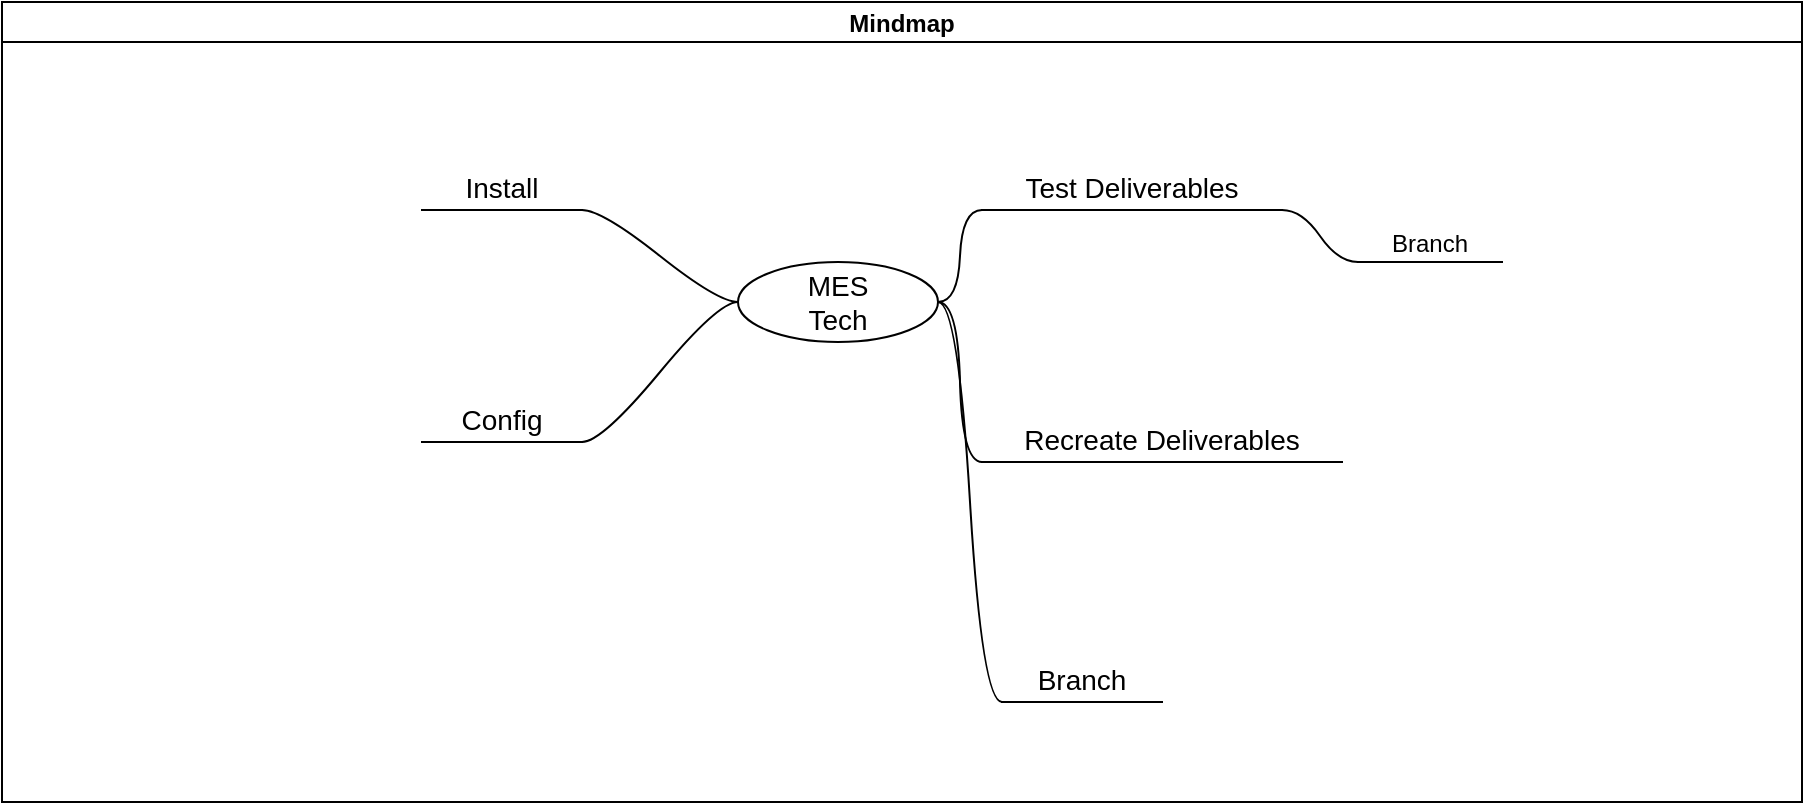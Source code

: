 <mxfile version="23.1.6" type="github">
  <diagram id="6a731a19-8d31-9384-78a2-239565b7b9f0" name="Page-1">
    <mxGraphModel dx="2779" dy="745" grid="1" gridSize="10" guides="1" tooltips="1" connect="1" arrows="1" fold="1" page="0" pageScale="1" pageWidth="1169" pageHeight="827" background="none" math="0" shadow="0">
      <root>
        <mxCell id="0" />
        <mxCell id="1" parent="0" />
        <mxCell id="BGKDG8QZM18YFSNDpb5Z-1816" value="Mindmap" style="swimlane;startSize=20;horizontal=1;containerType=tree;" vertex="1" parent="1">
          <mxGeometry x="-750" y="480" width="900" height="400" as="geometry">
            <mxRectangle x="-750" y="500" width="90" height="30" as="alternateBounds" />
          </mxGeometry>
        </mxCell>
        <mxCell id="BGKDG8QZM18YFSNDpb5Z-1818" value="" style="edgeStyle=entityRelationEdgeStyle;startArrow=none;endArrow=none;segment=10;curved=1;sourcePerimeterSpacing=0;targetPerimeterSpacing=0;rounded=0;" edge="1" parent="BGKDG8QZM18YFSNDpb5Z-1816" source="BGKDG8QZM18YFSNDpb5Z-1821" target="BGKDG8QZM18YFSNDpb5Z-1823">
          <mxGeometry relative="1" as="geometry" />
        </mxCell>
        <mxCell id="BGKDG8QZM18YFSNDpb5Z-1820" value="" style="edgeStyle=entityRelationEdgeStyle;startArrow=none;endArrow=none;segment=10;curved=1;sourcePerimeterSpacing=0;targetPerimeterSpacing=0;rounded=0;" edge="1" parent="BGKDG8QZM18YFSNDpb5Z-1816" source="BGKDG8QZM18YFSNDpb5Z-1821" target="BGKDG8QZM18YFSNDpb5Z-1825">
          <mxGeometry relative="1" as="geometry" />
        </mxCell>
        <mxCell id="BGKDG8QZM18YFSNDpb5Z-1821" value="&lt;font style=&quot;font-size: 14px;&quot;&gt;MES&lt;br&gt;Tech&lt;br&gt;&lt;/font&gt;" style="ellipse;whiteSpace=wrap;html=1;align=center;treeFolding=1;treeMoving=1;newEdgeStyle={&quot;edgeStyle&quot;:&quot;entityRelationEdgeStyle&quot;,&quot;startArrow&quot;:&quot;none&quot;,&quot;endArrow&quot;:&quot;none&quot;,&quot;segment&quot;:10,&quot;curved&quot;:1,&quot;sourcePerimeterSpacing&quot;:0,&quot;targetPerimeterSpacing&quot;:0};" vertex="1" parent="BGKDG8QZM18YFSNDpb5Z-1816">
          <mxGeometry x="368" y="130" width="100" height="40" as="geometry" />
        </mxCell>
        <mxCell id="BGKDG8QZM18YFSNDpb5Z-1823" value="&lt;font style=&quot;font-size: 14px;&quot;&gt;Test Deliverables&lt;/font&gt;" style="whiteSpace=wrap;html=1;shape=partialRectangle;top=0;left=0;bottom=1;right=0;points=[[0,1],[1,1]];fillColor=none;align=center;verticalAlign=bottom;routingCenterY=0.5;snapToPoint=1;autosize=1;treeFolding=1;treeMoving=1;newEdgeStyle={&quot;edgeStyle&quot;:&quot;entityRelationEdgeStyle&quot;,&quot;startArrow&quot;:&quot;none&quot;,&quot;endArrow&quot;:&quot;none&quot;,&quot;segment&quot;:10,&quot;curved&quot;:1,&quot;sourcePerimeterSpacing&quot;:0,&quot;targetPerimeterSpacing&quot;:0};" vertex="1" parent="BGKDG8QZM18YFSNDpb5Z-1816">
          <mxGeometry x="490" y="74" width="150" height="30" as="geometry" />
        </mxCell>
        <mxCell id="BGKDG8QZM18YFSNDpb5Z-1825" value="&lt;font style=&quot;font-size: 14px;&quot;&gt;Config&lt;/font&gt;" style="whiteSpace=wrap;html=1;shape=partialRectangle;top=0;left=0;bottom=1;right=0;points=[[0,1],[1,1]];fillColor=none;align=center;verticalAlign=bottom;routingCenterY=0.5;snapToPoint=1;autosize=1;treeFolding=1;treeMoving=1;newEdgeStyle={&quot;edgeStyle&quot;:&quot;entityRelationEdgeStyle&quot;,&quot;startArrow&quot;:&quot;none&quot;,&quot;endArrow&quot;:&quot;none&quot;,&quot;segment&quot;:10,&quot;curved&quot;:1,&quot;sourcePerimeterSpacing&quot;:0,&quot;targetPerimeterSpacing&quot;:0};" vertex="1" parent="BGKDG8QZM18YFSNDpb5Z-1816">
          <mxGeometry x="210" y="190" width="80" height="30" as="geometry" />
        </mxCell>
        <mxCell id="BGKDG8QZM18YFSNDpb5Z-1827" value="" style="edgeStyle=entityRelationEdgeStyle;startArrow=none;endArrow=none;segment=10;curved=1;sourcePerimeterSpacing=0;targetPerimeterSpacing=0;rounded=0;" edge="1" target="BGKDG8QZM18YFSNDpb5Z-1828" source="BGKDG8QZM18YFSNDpb5Z-1823" parent="BGKDG8QZM18YFSNDpb5Z-1816">
          <mxGeometry relative="1" as="geometry">
            <mxPoint x="-282" y="650" as="sourcePoint" />
          </mxGeometry>
        </mxCell>
        <mxCell id="BGKDG8QZM18YFSNDpb5Z-1828" value="Branch" style="whiteSpace=wrap;html=1;shape=partialRectangle;top=0;left=0;bottom=1;right=0;points=[[0,1],[1,1]];fillColor=none;align=center;verticalAlign=bottom;routingCenterY=0.5;snapToPoint=1;autosize=1;treeFolding=1;treeMoving=1;newEdgeStyle={&quot;edgeStyle&quot;:&quot;entityRelationEdgeStyle&quot;,&quot;startArrow&quot;:&quot;none&quot;,&quot;endArrow&quot;:&quot;none&quot;,&quot;segment&quot;:10,&quot;curved&quot;:1,&quot;sourcePerimeterSpacing&quot;:0,&quot;targetPerimeterSpacing&quot;:0};" vertex="1" parent="BGKDG8QZM18YFSNDpb5Z-1816">
          <mxGeometry x="678" y="104" width="72" height="26" as="geometry" />
        </mxCell>
        <mxCell id="BGKDG8QZM18YFSNDpb5Z-1829" value="" style="edgeStyle=entityRelationEdgeStyle;startArrow=none;endArrow=none;segment=10;curved=1;sourcePerimeterSpacing=0;targetPerimeterSpacing=0;rounded=0;" edge="1" target="BGKDG8QZM18YFSNDpb5Z-1830" source="BGKDG8QZM18YFSNDpb5Z-1821" parent="BGKDG8QZM18YFSNDpb5Z-1816">
          <mxGeometry relative="1" as="geometry">
            <mxPoint x="-282" y="650" as="sourcePoint" />
          </mxGeometry>
        </mxCell>
        <mxCell id="BGKDG8QZM18YFSNDpb5Z-1830" value="&lt;font style=&quot;font-size: 14px;&quot;&gt;Recreate Deliverables&lt;/font&gt;" style="whiteSpace=wrap;html=1;shape=partialRectangle;top=0;left=0;bottom=1;right=0;points=[[0,1],[1,1]];fillColor=none;align=center;verticalAlign=bottom;routingCenterY=0.5;snapToPoint=1;autosize=1;treeFolding=1;treeMoving=1;newEdgeStyle={&quot;edgeStyle&quot;:&quot;entityRelationEdgeStyle&quot;,&quot;startArrow&quot;:&quot;none&quot;,&quot;endArrow&quot;:&quot;none&quot;,&quot;segment&quot;:10,&quot;curved&quot;:1,&quot;sourcePerimeterSpacing&quot;:0,&quot;targetPerimeterSpacing&quot;:0};" vertex="1" parent="BGKDG8QZM18YFSNDpb5Z-1816">
          <mxGeometry x="490" y="200" width="180" height="30" as="geometry" />
        </mxCell>
        <mxCell id="BGKDG8QZM18YFSNDpb5Z-1843" value="&lt;font style=&quot;font-size: 14px;&quot;&gt;Branch&lt;/font&gt;" style="whiteSpace=wrap;html=1;shape=partialRectangle;top=0;left=0;bottom=1;right=0;points=[[0,1],[1,1]];fillColor=none;align=center;verticalAlign=bottom;routingCenterY=0.5;snapToPoint=1;recursiveResize=0;autosize=1;treeFolding=1;treeMoving=1;newEdgeStyle={&quot;edgeStyle&quot;:&quot;entityRelationEdgeStyle&quot;,&quot;startArrow&quot;:&quot;none&quot;,&quot;endArrow&quot;:&quot;none&quot;,&quot;segment&quot;:10,&quot;curved&quot;:1,&quot;sourcePerimeterSpacing&quot;:0,&quot;targetPerimeterSpacing&quot;:0};" vertex="1" parent="BGKDG8QZM18YFSNDpb5Z-1816">
          <mxGeometry x="500" y="320" width="80" height="30" as="geometry" />
        </mxCell>
        <mxCell id="BGKDG8QZM18YFSNDpb5Z-1844" value="" style="edgeStyle=entityRelationEdgeStyle;startArrow=none;endArrow=none;segment=10;curved=1;sourcePerimeterSpacing=0;targetPerimeterSpacing=0;rounded=0;exitX=1;exitY=0.5;exitDx=0;exitDy=0;" edge="1" target="BGKDG8QZM18YFSNDpb5Z-1843" parent="BGKDG8QZM18YFSNDpb5Z-1816" source="BGKDG8QZM18YFSNDpb5Z-1821">
          <mxGeometry relative="1" as="geometry">
            <mxPoint x="948" y="170" as="sourcePoint" />
          </mxGeometry>
        </mxCell>
        <mxCell id="BGKDG8QZM18YFSNDpb5Z-1847" value="&lt;font style=&quot;font-size: 14px;&quot;&gt;Install&lt;/font&gt;" style="whiteSpace=wrap;html=1;shape=partialRectangle;top=0;left=0;bottom=1;right=0;points=[[0,1],[1,1]];fillColor=none;align=center;verticalAlign=bottom;routingCenterY=0.5;snapToPoint=1;recursiveResize=0;autosize=1;treeFolding=1;treeMoving=1;newEdgeStyle={&quot;edgeStyle&quot;:&quot;entityRelationEdgeStyle&quot;,&quot;startArrow&quot;:&quot;none&quot;,&quot;endArrow&quot;:&quot;none&quot;,&quot;segment&quot;:10,&quot;curved&quot;:1,&quot;sourcePerimeterSpacing&quot;:0,&quot;targetPerimeterSpacing&quot;:0};" vertex="1" parent="BGKDG8QZM18YFSNDpb5Z-1816">
          <mxGeometry x="210" y="74" width="80" height="30" as="geometry" />
        </mxCell>
        <mxCell id="BGKDG8QZM18YFSNDpb5Z-1848" value="" style="edgeStyle=entityRelationEdgeStyle;startArrow=none;endArrow=none;segment=10;curved=1;sourcePerimeterSpacing=0;targetPerimeterSpacing=0;rounded=0;exitX=0;exitY=0.5;exitDx=0;exitDy=0;" edge="1" target="BGKDG8QZM18YFSNDpb5Z-1847" parent="BGKDG8QZM18YFSNDpb5Z-1816" source="BGKDG8QZM18YFSNDpb5Z-1821">
          <mxGeometry relative="1" as="geometry">
            <mxPoint x="204" y="150" as="sourcePoint" />
          </mxGeometry>
        </mxCell>
      </root>
    </mxGraphModel>
  </diagram>
</mxfile>
